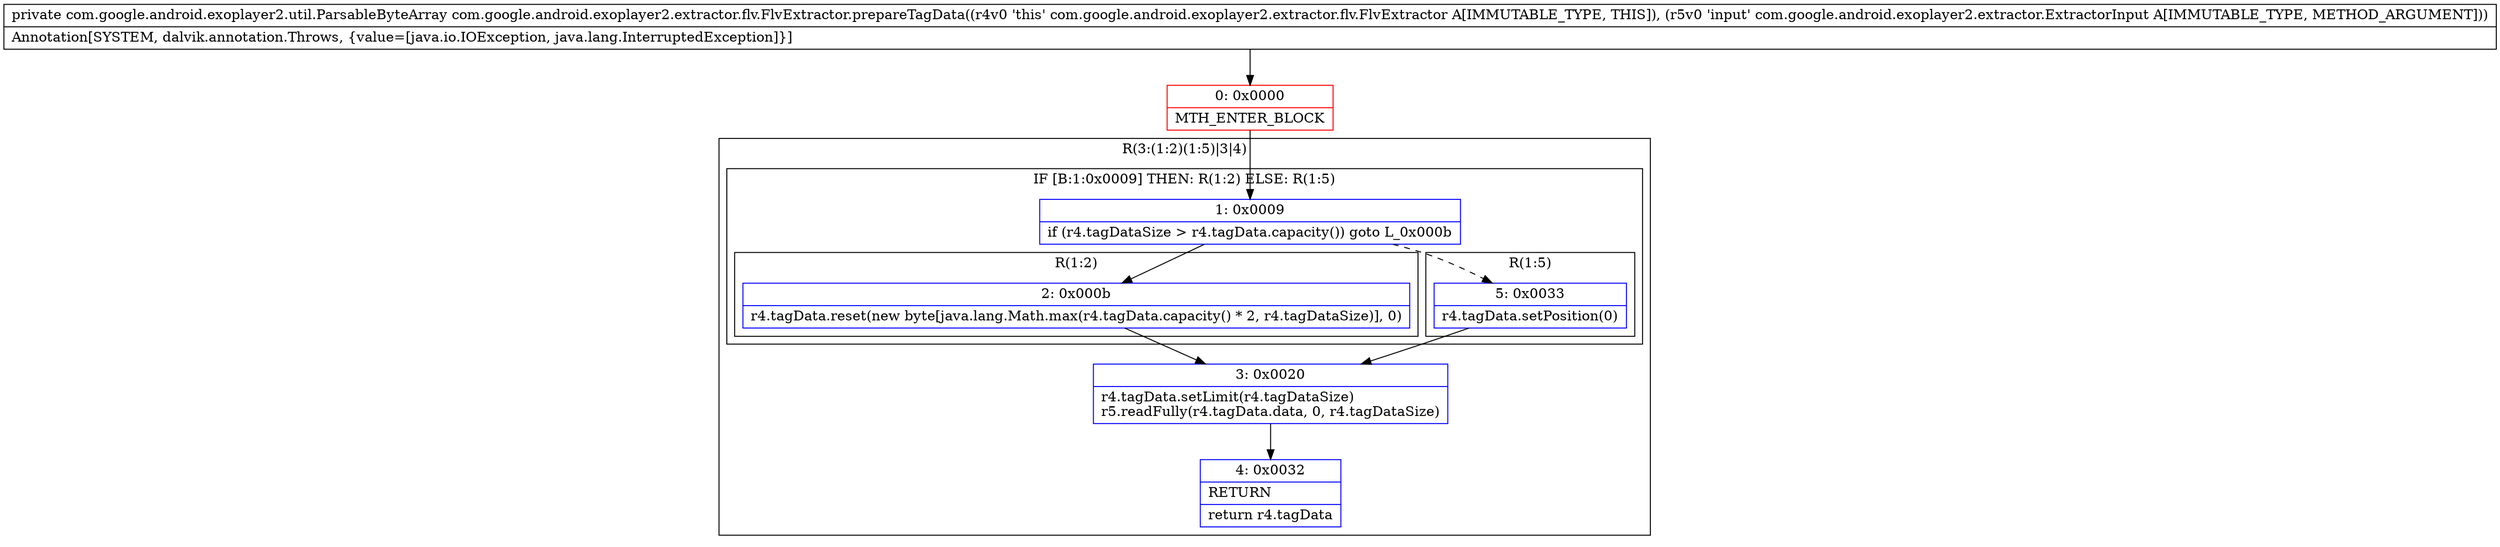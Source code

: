 digraph "CFG forcom.google.android.exoplayer2.extractor.flv.FlvExtractor.prepareTagData(Lcom\/google\/android\/exoplayer2\/extractor\/ExtractorInput;)Lcom\/google\/android\/exoplayer2\/util\/ParsableByteArray;" {
subgraph cluster_Region_31730142 {
label = "R(3:(1:2)(1:5)|3|4)";
node [shape=record,color=blue];
subgraph cluster_IfRegion_1902463659 {
label = "IF [B:1:0x0009] THEN: R(1:2) ELSE: R(1:5)";
node [shape=record,color=blue];
Node_1 [shape=record,label="{1\:\ 0x0009|if (r4.tagDataSize \> r4.tagData.capacity()) goto L_0x000b\l}"];
subgraph cluster_Region_285855130 {
label = "R(1:2)";
node [shape=record,color=blue];
Node_2 [shape=record,label="{2\:\ 0x000b|r4.tagData.reset(new byte[java.lang.Math.max(r4.tagData.capacity() * 2, r4.tagDataSize)], 0)\l}"];
}
subgraph cluster_Region_567028213 {
label = "R(1:5)";
node [shape=record,color=blue];
Node_5 [shape=record,label="{5\:\ 0x0033|r4.tagData.setPosition(0)\l}"];
}
}
Node_3 [shape=record,label="{3\:\ 0x0020|r4.tagData.setLimit(r4.tagDataSize)\lr5.readFully(r4.tagData.data, 0, r4.tagDataSize)\l}"];
Node_4 [shape=record,label="{4\:\ 0x0032|RETURN\l|return r4.tagData\l}"];
}
Node_0 [shape=record,color=red,label="{0\:\ 0x0000|MTH_ENTER_BLOCK\l}"];
MethodNode[shape=record,label="{private com.google.android.exoplayer2.util.ParsableByteArray com.google.android.exoplayer2.extractor.flv.FlvExtractor.prepareTagData((r4v0 'this' com.google.android.exoplayer2.extractor.flv.FlvExtractor A[IMMUTABLE_TYPE, THIS]), (r5v0 'input' com.google.android.exoplayer2.extractor.ExtractorInput A[IMMUTABLE_TYPE, METHOD_ARGUMENT]))  | Annotation[SYSTEM, dalvik.annotation.Throws, \{value=[java.io.IOException, java.lang.InterruptedException]\}]\l}"];
MethodNode -> Node_0;
Node_1 -> Node_2;
Node_1 -> Node_5[style=dashed];
Node_2 -> Node_3;
Node_5 -> Node_3;
Node_3 -> Node_4;
Node_0 -> Node_1;
}

